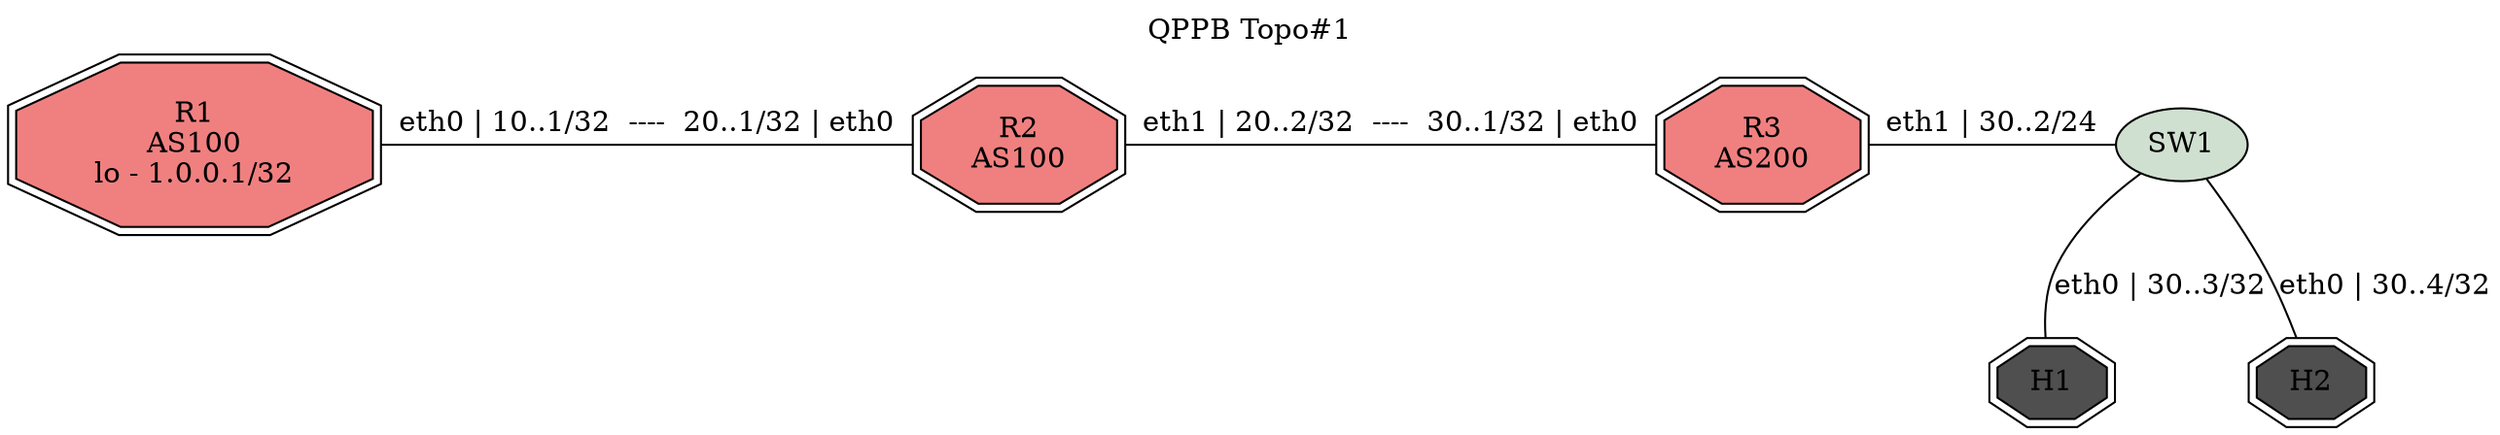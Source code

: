 ## Color coding:
#########################
##  Main FRR: #f08080  red
##  Switches: #d0e0d0  gray
##  Hosts:    #4f4f4f  dark gray
##  RIP:      #19e3d9  Cyan
##  RIPng:    #fcb314  dark yellow
##  OSPFv2:   #32b835  Green
##  OSPFv3:   #19e3d9  Cyan
##  ISIS IPv4 #fcb314  dark yellow
##  ISIS IPv6 #9a81ec  purple
##  BGP IPv4  #eee3d3  beige
##  BGP IPv6  #fdff00  yellow
##### Colors (see http://www.color-hex.com/)

graph bgp_qppb_topo1{
	labelloc="t";
	label="QPPB Topo#1";

	R1 [shape=doubleoctagon, label="R1\nAS100\nlo - 1.0.0.1/32", fillcolor="#f08080", style=filled];
	R2 [shape=doubleoctagon, label="R2\nAS100", fillcolor="#f08080", style=filled];
	R3 [shape=doubleoctagon, label="R3\nAS200", fillcolor="#f08080", style=filled];
	H1 [shape=doubleoctagon, label="H1", fillcolor="#4f4f4f", style=filled];
	H2 [shape=doubleoctagon, label="H2", fillcolor="#4f4f4f", style=filled];
	S1 [ shape=oval, label="SW1", fillcolor="#d0e0d0", style=filled, ];

	# Connections
	R1 -- R2 [label="eth0 | 10..1/32  ----  20..1/32 | eth0\n"];
	R2 -- R3 [label="eth1 | 20..2/32  ----  30..1/32 | eth0\n"];
	R3 -- S1 [label="eth1 | 30..2/24\n"];
	S1 -- H1 [label="eth0 | 30..3/32\n"];
	S1 -- H2 [label="eth0 | 30..4/32\n"];


	# Arrange network to make cleaner diagram
	{ rank=same R1 R2 R3 S1 } { rank=same H1 H2 }
}

